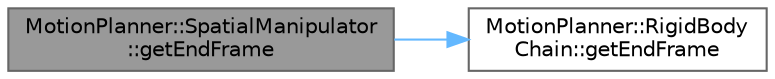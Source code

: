 digraph "MotionPlanner::SpatialManipulator::getEndFrame"
{
 // LATEX_PDF_SIZE
  bgcolor="transparent";
  edge [fontname=Helvetica,fontsize=10,labelfontname=Helvetica,labelfontsize=10];
  node [fontname=Helvetica,fontsize=10,shape=box,height=0.2,width=0.4];
  rankdir="LR";
  Node1 [label="MotionPlanner::SpatialManipulator\l::getEndFrame",height=0.2,width=0.4,color="gray40", fillcolor="grey60", style="filled", fontcolor="black",tooltip=" "];
  Node1 -> Node2 [color="steelblue1",style="solid"];
  Node2 [label="MotionPlanner::RigidBody\lChain::getEndFrame",height=0.2,width=0.4,color="grey40", fillcolor="white", style="filled",URL="$class_motion_planner_1_1_rigid_body_chain.html#af67da81fcb61c6eaa5a971c1c4f5682f",tooltip=" "];
}
